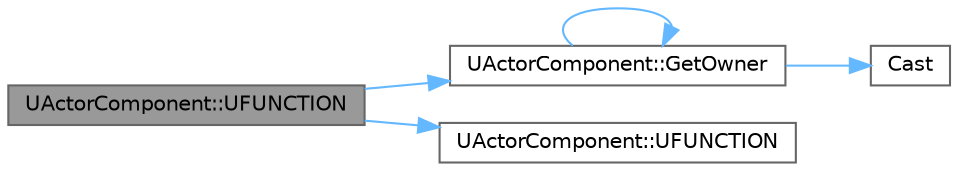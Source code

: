 digraph "UActorComponent::UFUNCTION"
{
 // INTERACTIVE_SVG=YES
 // LATEX_PDF_SIZE
  bgcolor="transparent";
  edge [fontname=Helvetica,fontsize=10,labelfontname=Helvetica,labelfontsize=10];
  node [fontname=Helvetica,fontsize=10,shape=box,height=0.2,width=0.4];
  rankdir="LR";
  Node1 [id="Node000001",label="UActorComponent::UFUNCTION",height=0.2,width=0.4,color="gray40", fillcolor="grey60", style="filled", fontcolor="black",tooltip="Follow the Outer chain to get the AActor that 'Owns' this component."];
  Node1 -> Node2 [id="edge1_Node000001_Node000002",color="steelblue1",style="solid",tooltip=" "];
  Node2 [id="Node000002",label="UActorComponent::GetOwner",height=0.2,width=0.4,color="grey40", fillcolor="white", style="filled",URL="$df/db5/classUActorComponent.html#aaa13fbf1d66a8cd4c3fc12da62ece961",tooltip="Templated version of GetOwner(), will return nullptr if cast fails."];
  Node2 -> Node3 [id="edge2_Node000002_Node000003",color="steelblue1",style="solid",tooltip=" "];
  Node3 [id="Node000003",label="Cast",height=0.2,width=0.4,color="grey40", fillcolor="white", style="filled",URL="$d4/d55/Casts_8h.html#af337187a7ebe36fac35ea41db8a65ba9",tooltip=" "];
  Node2 -> Node2 [id="edge3_Node000002_Node000002",color="steelblue1",style="solid",tooltip=" "];
  Node1 -> Node4 [id="edge4_Node000001_Node000004",color="steelblue1",style="solid",tooltip=" "];
  Node4 [id="Node000004",label="UActorComponent::UFUNCTION",height=0.2,width=0.4,color="grey40", fillcolor="white", style="filled",URL="$df/db5/classUActorComponent.html#aa600f03cbaa7c7d6309f8447797dae25",tooltip="Returns whether the component is in the process of being destroyed."];
}
